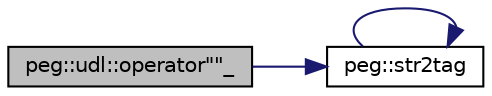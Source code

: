 digraph "peg::udl::operator&quot;&quot;_"
{
 // LATEX_PDF_SIZE
  edge [fontname="Helvetica",fontsize="10",labelfontname="Helvetica",labelfontsize="10"];
  node [fontname="Helvetica",fontsize="10",shape=record];
  rankdir="LR";
  Node1 [label="peg::udl::operator\"\"_",height=0.2,width=0.4,color="black", fillcolor="grey75", style="filled", fontcolor="black",tooltip=" "];
  Node1 -> Node2 [color="midnightblue",fontsize="10",style="solid",fontname="Helvetica"];
  Node2 [label="peg::str2tag",height=0.2,width=0.4,color="black", fillcolor="white", style="filled",URL="$namespacepeg.html#a4cd6c7b928858d178ccb7b07a92b86de",tooltip=" "];
  Node2 -> Node2 [color="midnightblue",fontsize="10",style="solid",fontname="Helvetica"];
}
